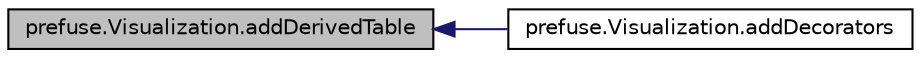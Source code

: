 digraph G
{
  edge [fontname="Helvetica",fontsize="10",labelfontname="Helvetica",labelfontsize="10"];
  node [fontname="Helvetica",fontsize="10",shape=record];
  rankdir="LR";
  Node1 [label="prefuse.Visualization.addDerivedTable",height=0.2,width=0.4,color="black", fillcolor="grey75", style="filled" fontcolor="black"];
  Node1 -> Node2 [dir="back",color="midnightblue",fontsize="10",style="solid",fontname="Helvetica"];
  Node2 [label="prefuse.Visualization.addDecorators",height=0.2,width=0.4,color="black", fillcolor="white", style="filled",URL="$classprefuse_1_1_visualization.html#a6dfcfaf77f89086205215c638cd5e084"];
}
